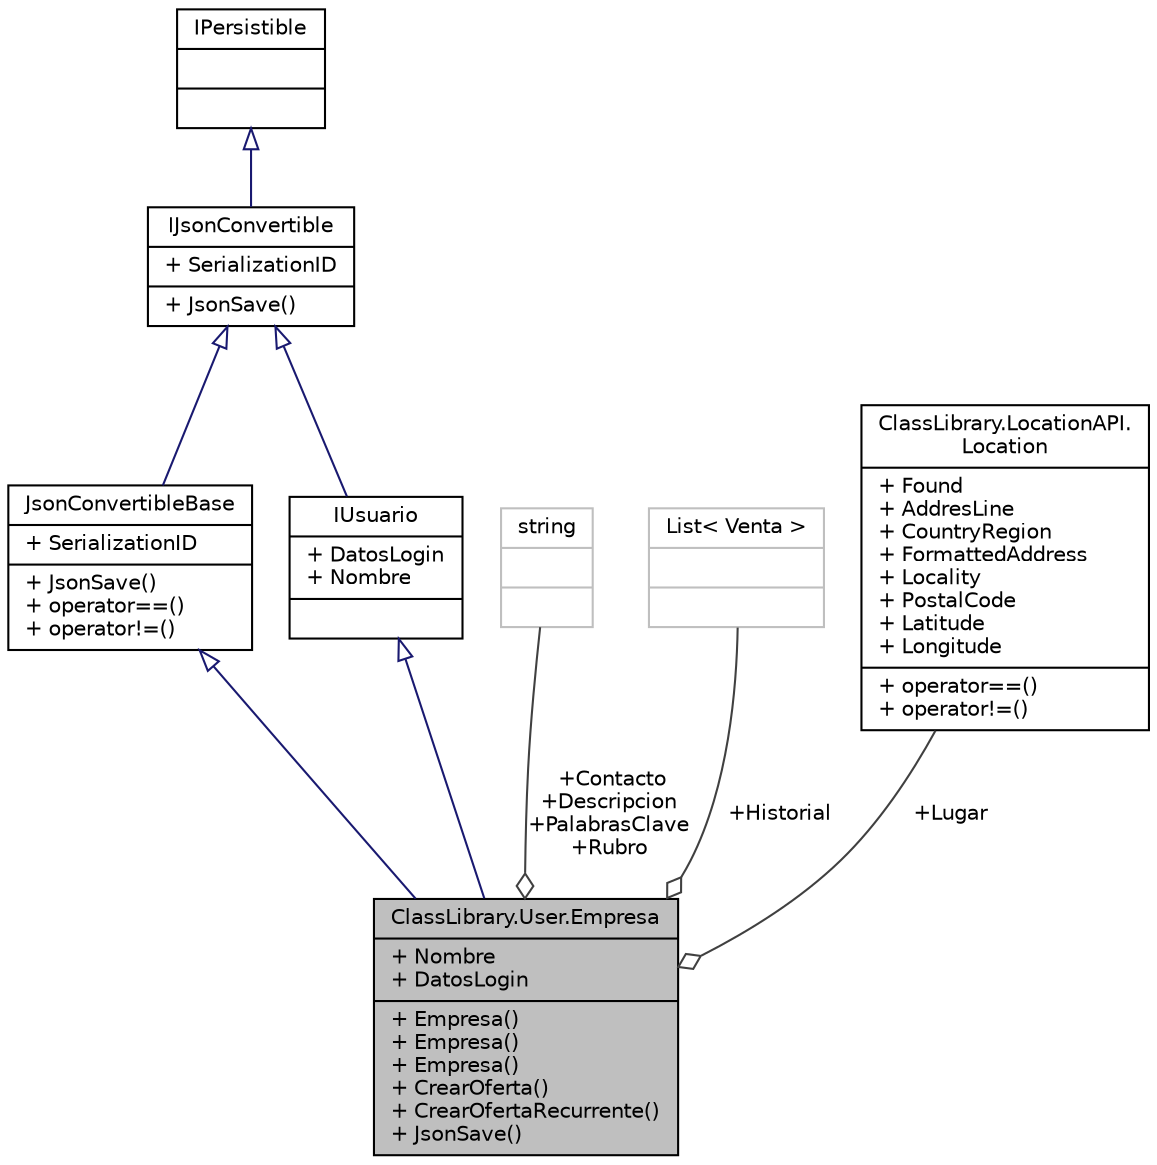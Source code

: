 digraph "ClassLibrary.User.Empresa"
{
 // INTERACTIVE_SVG=YES
 // LATEX_PDF_SIZE
  edge [fontname="Helvetica",fontsize="10",labelfontname="Helvetica",labelfontsize="10"];
  node [fontname="Helvetica",fontsize="10",shape=record];
  Node1 [label="{ClassLibrary.User.Empresa\n|+ Nombre\l+ DatosLogin\l|+ Empresa()\l+ Empresa()\l+ Empresa()\l+ CrearOferta()\l+ CrearOfertaRecurrente()\l+ JsonSave()\l}",height=0.2,width=0.4,color="black", fillcolor="grey75", style="filled", fontcolor="black",tooltip="Clase representativa de las empresas registradas y su información competente."];
  Node2 -> Node1 [dir="back",color="midnightblue",fontsize="10",style="solid",arrowtail="onormal",fontname="Helvetica"];
  Node2 [label="{JsonConvertibleBase\n|+ SerializationID\l|+ JsonSave()\l+ operator==()\l+ operator!=()\l}",height=0.2,width=0.4,color="black", fillcolor="white", style="filled",URL="$classImporters_1_1Json_1_1JsonConvertibleBase.html",tooltip="Clase base abstracta que redefine los operadores == y != para determinar si dos objetos son iguales e..."];
  Node3 -> Node2 [dir="back",color="midnightblue",fontsize="10",style="solid",arrowtail="onormal",fontname="Helvetica"];
  Node3 [label="{IJsonConvertible\n|+ SerializationID\l|+ JsonSave()\l}",height=0.2,width=0.4,color="black", fillcolor="white", style="filled",URL="$interfaceImporters_1_1Json_1_1IJsonConvertible.html",tooltip="Interfaz que permite a la librería de clases marcar las clases que se persisten en formato JSON...."];
  Node4 -> Node3 [dir="back",color="midnightblue",fontsize="10",style="solid",arrowtail="onormal",fontname="Helvetica"];
  Node4 [label="{IPersistible\n||}",height=0.2,width=0.4,color="black", fillcolor="white", style="filled",URL="$interfaceImporters_1_1IPersistible.html",tooltip="Identifica las clases que se espera que la base de datos persista."];
  Node5 -> Node1 [dir="back",color="midnightblue",fontsize="10",style="solid",arrowtail="onormal",fontname="Helvetica"];
  Node5 [label="{IUsuario\n|+ DatosLogin\l+ Nombre\l|}",height=0.2,width=0.4,color="black", fillcolor="white", style="filled",URL="$interfaceClassLibrary_1_1User_1_1IUsuario.html",tooltip="Interfaz que engloba tanto empresas como emprendimientos."];
  Node3 -> Node5 [dir="back",color="midnightblue",fontsize="10",style="solid",arrowtail="onormal",fontname="Helvetica"];
  Node6 -> Node1 [color="grey25",fontsize="10",style="solid",label=" +Contacto\n+Descripcion\n+PalabrasClave\n+Rubro" ,arrowhead="odiamond",fontname="Helvetica"];
  Node6 [label="{string\n||}",height=0.2,width=0.4,color="grey75", fillcolor="white", style="filled",tooltip=" "];
  Node7 -> Node1 [color="grey25",fontsize="10",style="solid",label=" +Historial" ,arrowhead="odiamond",fontname="Helvetica"];
  Node7 [label="{List\< Venta \>\n||}",height=0.2,width=0.4,color="grey75", fillcolor="white", style="filled",tooltip=" "];
  Node8 -> Node1 [color="grey25",fontsize="10",style="solid",label=" +Lugar" ,arrowhead="odiamond",fontname="Helvetica"];
  Node8 [label="{ClassLibrary.LocationAPI.\lLocation\n|+ Found\l+ AddresLine\l+ CountryRegion\l+ FormattedAddress\l+ Locality\l+ PostalCode\l+ Latitude\l+ Longitude\l|+ operator==()\l+ operator!=()\l}",height=0.2,width=0.4,color="black", fillcolor="white", style="filled",URL="$classClassLibrary_1_1LocationAPI_1_1Location.html",tooltip="Representa las coordenadas y otros datos de la ubicación de una dirección retornada en el método...."];
}
